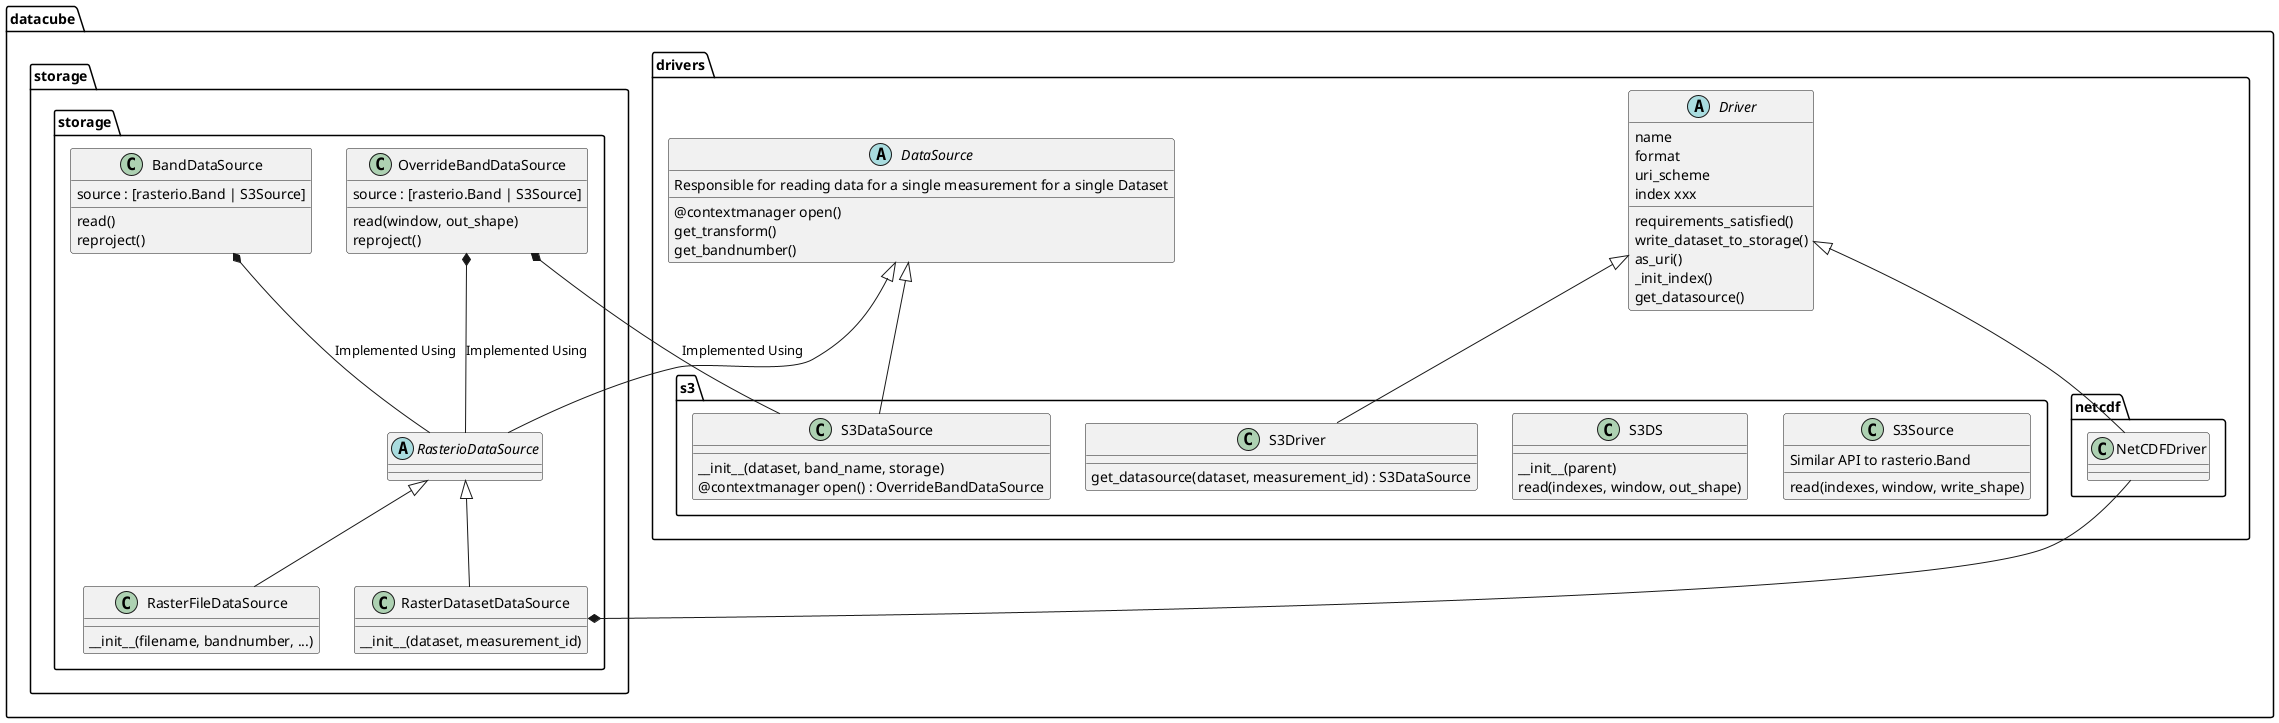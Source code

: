 @startuml odc-storage

'left to right direction
package datacube.drivers {
    abstract DataSource {
        Responsible for reading data for a single measurement for a single Dataset
        @contextmanager open()
        get_transform()
        get_bandnumber()
    }
    abstract Driver {
        name
        format
        uri_scheme
        index xxx
        requirements_satisfied()
        write_dataset_to_storage()
        as_uri()
        _init_index()
        get_datasource()
    }
}

package datacube.drivers.s3 {
    class S3Source {
        Similar API to rasterio.Band

        read(indexes, window, write_shape)
    }
    class S3DS {
        __init__(parent)
        read(indexes, window, out_shape)

    }
    class S3DataSource {
        __init__(dataset, band_name, storage)
        @contextmanager open() : OverrideBandDataSource

    }
    class S3Driver {
        get_datasource(dataset, measurement_id) : S3DataSource

    }
}

package datacube.drivers.netcdf {
    class NetCDFDriver {

    }
    Driver <|-- NetCDFDriver
}

package datacube.storage.storage {

    class BandDataSource {
        source : [rasterio.Band | S3Source]

        read()
        reproject()
    }
    class OverrideBandDataSource {
        source : [rasterio.Band | S3Source]

        read(window, out_shape)
        reproject()

    }

    abstract RasterioDataSource {

    }
    DataSource <|-- RasterioDataSource
    class RasterFileDataSource {
        __init__(filename, bandnumber, ...)

    }
    RasterioDataSource <|-- RasterFileDataSource
    class RasterDatasetDataSource {
        __init__(dataset, measurement_id)

    }
    RasterioDataSource <|-- RasterDatasetDataSource
}

OverrideBandDataSource *-- S3DataSource : Implemented Using
OverrideBandDataSource *-- RasterioDataSource : Implemented Using
BandDataSource *-- RasterioDataSource : Implemented Using
DataSource <|-- S3DataSource
Driver <|-- S3Driver
RasterDatasetDataSource *-- NetCDFDriver
@enduml
